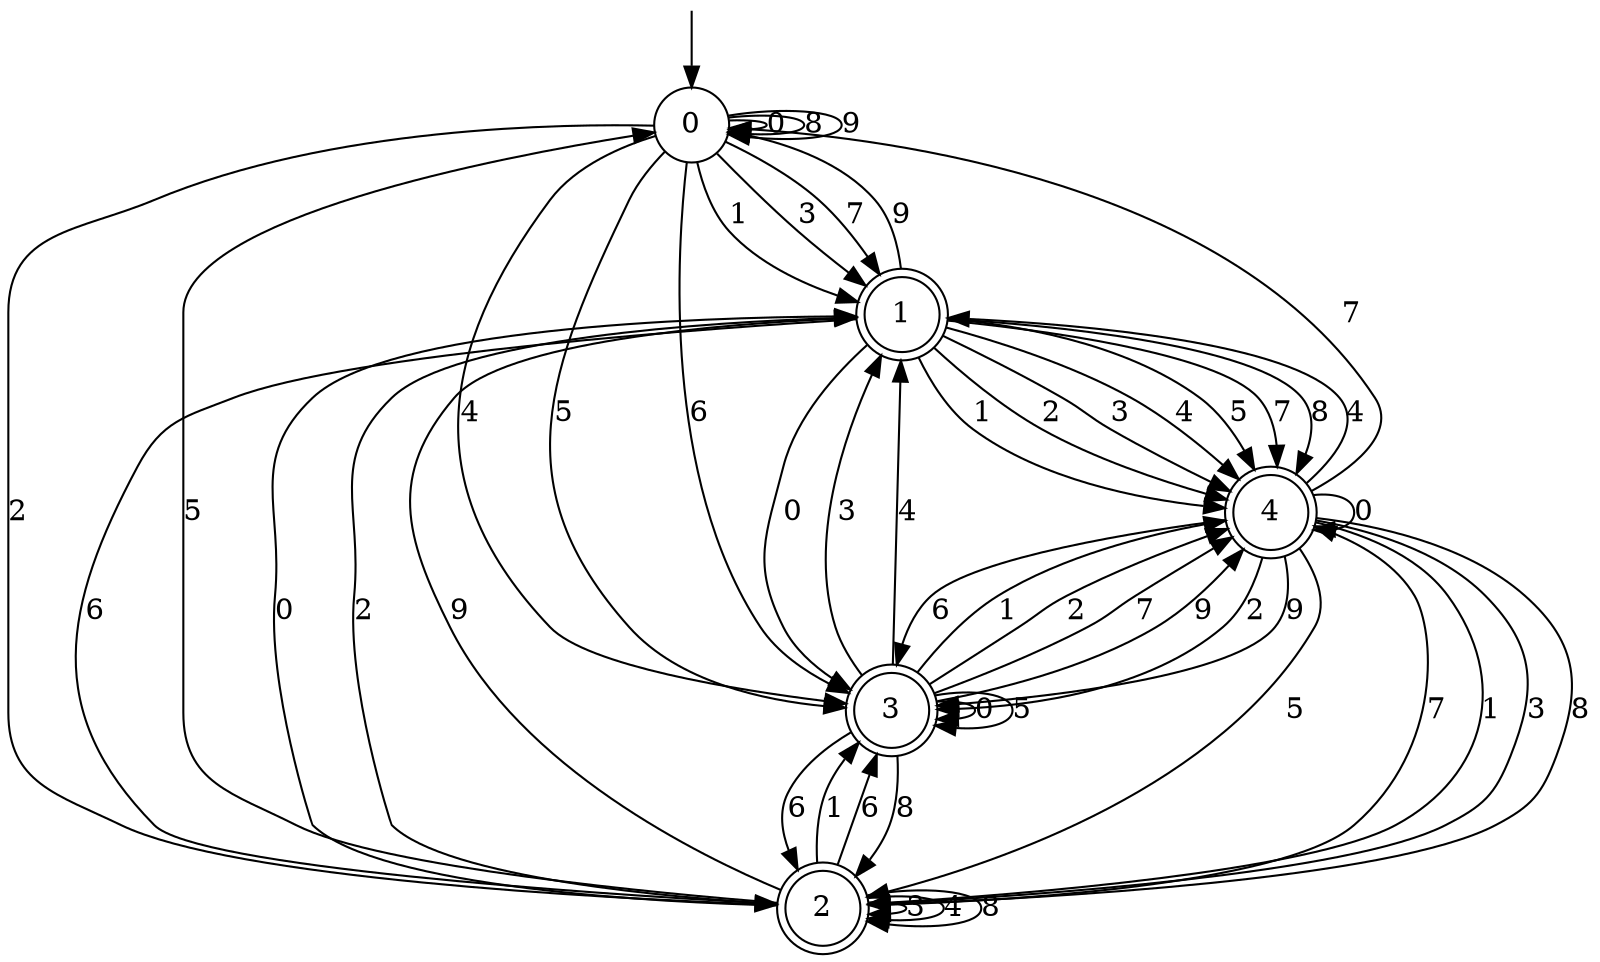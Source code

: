 digraph g {

	s0 [shape="circle" label="0"];
	s1 [shape="doublecircle" label="1"];
	s2 [shape="doublecircle" label="2"];
	s3 [shape="doublecircle" label="3"];
	s4 [shape="doublecircle" label="4"];
	s0 -> s0 [label="0"];
	s0 -> s1 [label="1"];
	s0 -> s2 [label="2"];
	s0 -> s1 [label="3"];
	s0 -> s3 [label="4"];
	s0 -> s3 [label="5"];
	s0 -> s3 [label="6"];
	s0 -> s1 [label="7"];
	s0 -> s0 [label="8"];
	s0 -> s0 [label="9"];
	s1 -> s3 [label="0"];
	s1 -> s4 [label="1"];
	s1 -> s4 [label="2"];
	s1 -> s4 [label="3"];
	s1 -> s4 [label="4"];
	s1 -> s4 [label="5"];
	s1 -> s2 [label="6"];
	s1 -> s4 [label="7"];
	s1 -> s4 [label="8"];
	s1 -> s0 [label="9"];
	s2 -> s1 [label="0"];
	s2 -> s3 [label="1"];
	s2 -> s1 [label="2"];
	s2 -> s2 [label="3"];
	s2 -> s2 [label="4"];
	s2 -> s0 [label="5"];
	s2 -> s3 [label="6"];
	s2 -> s4 [label="7"];
	s2 -> s2 [label="8"];
	s2 -> s1 [label="9"];
	s3 -> s3 [label="0"];
	s3 -> s4 [label="1"];
	s3 -> s4 [label="2"];
	s3 -> s1 [label="3"];
	s3 -> s1 [label="4"];
	s3 -> s3 [label="5"];
	s3 -> s2 [label="6"];
	s3 -> s4 [label="7"];
	s3 -> s2 [label="8"];
	s3 -> s4 [label="9"];
	s4 -> s4 [label="0"];
	s4 -> s2 [label="1"];
	s4 -> s3 [label="2"];
	s4 -> s2 [label="3"];
	s4 -> s1 [label="4"];
	s4 -> s2 [label="5"];
	s4 -> s3 [label="6"];
	s4 -> s0 [label="7"];
	s4 -> s2 [label="8"];
	s4 -> s3 [label="9"];

__start0 [label="" shape="none" width="0" height="0"];
__start0 -> s0;

}
